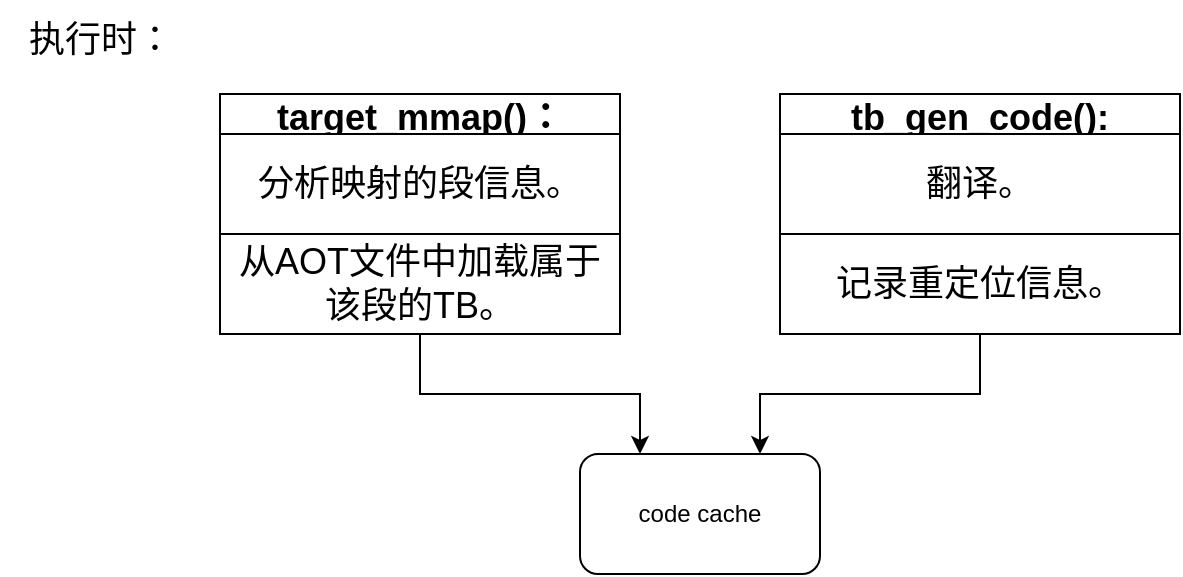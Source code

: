 <mxfile version="21.6.2" type="github">
  <diagram name="第 1 页" id="hz99Pd7-ASICRnNBI1Cc">
    <mxGraphModel dx="1802" dy="787" grid="1" gridSize="10" guides="1" tooltips="1" connect="1" arrows="1" fold="1" page="1" pageScale="1" pageWidth="827" pageHeight="1169" math="0" shadow="0">
      <root>
        <mxCell id="0" />
        <mxCell id="1" parent="0" />
        <mxCell id="HZ2NBw0UKtGPAPCS9W_0-1" value="&lt;font style=&quot;font-size: 18px;&quot;&gt;执行时：&lt;/font&gt;" style="text;html=1;align=center;verticalAlign=middle;resizable=0;points=[];autosize=1;strokeColor=none;fillColor=none;" vertex="1" parent="1">
          <mxGeometry x="10" y="53" width="100" height="40" as="geometry" />
        </mxCell>
        <mxCell id="HZ2NBw0UKtGPAPCS9W_0-10" style="edgeStyle=orthogonalEdgeStyle;rounded=0;orthogonalLoop=1;jettySize=auto;html=1;exitX=0.5;exitY=1;exitDx=0;exitDy=0;entryX=0.25;entryY=0;entryDx=0;entryDy=0;" edge="1" parent="1" source="HZ2NBw0UKtGPAPCS9W_0-5" target="HZ2NBw0UKtGPAPCS9W_0-9">
          <mxGeometry relative="1" as="geometry" />
        </mxCell>
        <mxCell id="HZ2NBw0UKtGPAPCS9W_0-5" value="&lt;font style=&quot;font-size: 18px;&quot;&gt;target_mmap()：&lt;/font&gt;" style="swimlane;whiteSpace=wrap;html=1;" vertex="1" parent="1">
          <mxGeometry x="120" y="100" width="200" height="120" as="geometry">
            <mxRectangle x="160" y="180" width="180" height="50" as="alternateBounds" />
          </mxGeometry>
        </mxCell>
        <mxCell id="HZ2NBw0UKtGPAPCS9W_0-4" value="&lt;font style=&quot;font-size: 18px;&quot;&gt;分析映射的段信息。&lt;/font&gt;" style="rounded=0;whiteSpace=wrap;html=1;" vertex="1" parent="HZ2NBw0UKtGPAPCS9W_0-5">
          <mxGeometry y="20" width="200" height="50" as="geometry" />
        </mxCell>
        <mxCell id="HZ2NBw0UKtGPAPCS9W_0-8" value="&lt;span style=&quot;font-size: 18px;&quot;&gt;从AOT文件中加载属于该段的TB。&lt;/span&gt;" style="rounded=0;whiteSpace=wrap;html=1;" vertex="1" parent="HZ2NBw0UKtGPAPCS9W_0-5">
          <mxGeometry y="70" width="200" height="50" as="geometry" />
        </mxCell>
        <mxCell id="HZ2NBw0UKtGPAPCS9W_0-9" value="code cache" style="rounded=1;whiteSpace=wrap;html=1;" vertex="1" parent="1">
          <mxGeometry x="300" y="280" width="120" height="60" as="geometry" />
        </mxCell>
        <mxCell id="HZ2NBw0UKtGPAPCS9W_0-12" style="edgeStyle=orthogonalEdgeStyle;rounded=0;orthogonalLoop=1;jettySize=auto;html=1;exitX=0.5;exitY=1;exitDx=0;exitDy=0;entryX=0.75;entryY=0;entryDx=0;entryDy=0;" edge="1" parent="1" source="HZ2NBw0UKtGPAPCS9W_0-11" target="HZ2NBw0UKtGPAPCS9W_0-9">
          <mxGeometry relative="1" as="geometry" />
        </mxCell>
        <mxCell id="HZ2NBw0UKtGPAPCS9W_0-11" value="&lt;font style=&quot;font-size: 18px;&quot;&gt;tb_gen_code():&lt;/font&gt;" style="swimlane;whiteSpace=wrap;html=1;" vertex="1" parent="1">
          <mxGeometry x="400" y="100" width="200" height="120" as="geometry" />
        </mxCell>
        <mxCell id="HZ2NBw0UKtGPAPCS9W_0-13" value="&lt;span style=&quot;font-size: 18px;&quot;&gt;翻译。&lt;/span&gt;" style="rounded=0;whiteSpace=wrap;html=1;" vertex="1" parent="HZ2NBw0UKtGPAPCS9W_0-11">
          <mxGeometry y="20" width="200" height="50" as="geometry" />
        </mxCell>
        <mxCell id="HZ2NBw0UKtGPAPCS9W_0-14" value="&lt;font style=&quot;font-size: 18px;&quot;&gt;记录重定位信息。&lt;/font&gt;" style="rounded=0;whiteSpace=wrap;html=1;" vertex="1" parent="HZ2NBw0UKtGPAPCS9W_0-11">
          <mxGeometry y="70" width="200" height="50" as="geometry" />
        </mxCell>
      </root>
    </mxGraphModel>
  </diagram>
</mxfile>
